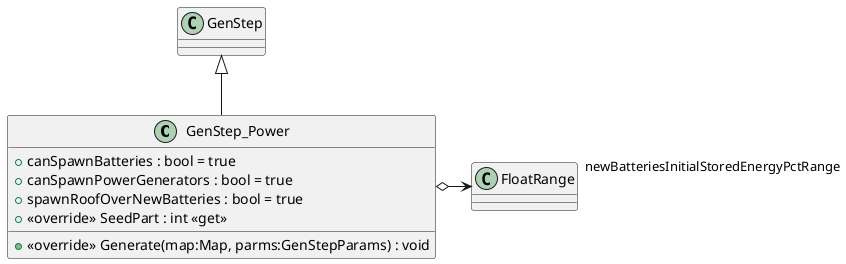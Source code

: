 @startuml
class GenStep_Power {
    + canSpawnBatteries : bool = true
    + canSpawnPowerGenerators : bool = true
    + spawnRoofOverNewBatteries : bool = true
    + <<override>> SeedPart : int <<get>>
    + <<override>> Generate(map:Map, parms:GenStepParams) : void
}
GenStep <|-- GenStep_Power
GenStep_Power o-> "newBatteriesInitialStoredEnergyPctRange" FloatRange
@enduml
